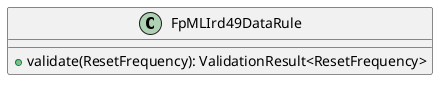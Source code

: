 @startuml

    class FpMLIrd49DataRule [[FpMLIrd49DataRule.html]] {
        +validate(ResetFrequency): ValidationResult<ResetFrequency>
    }

@enduml
